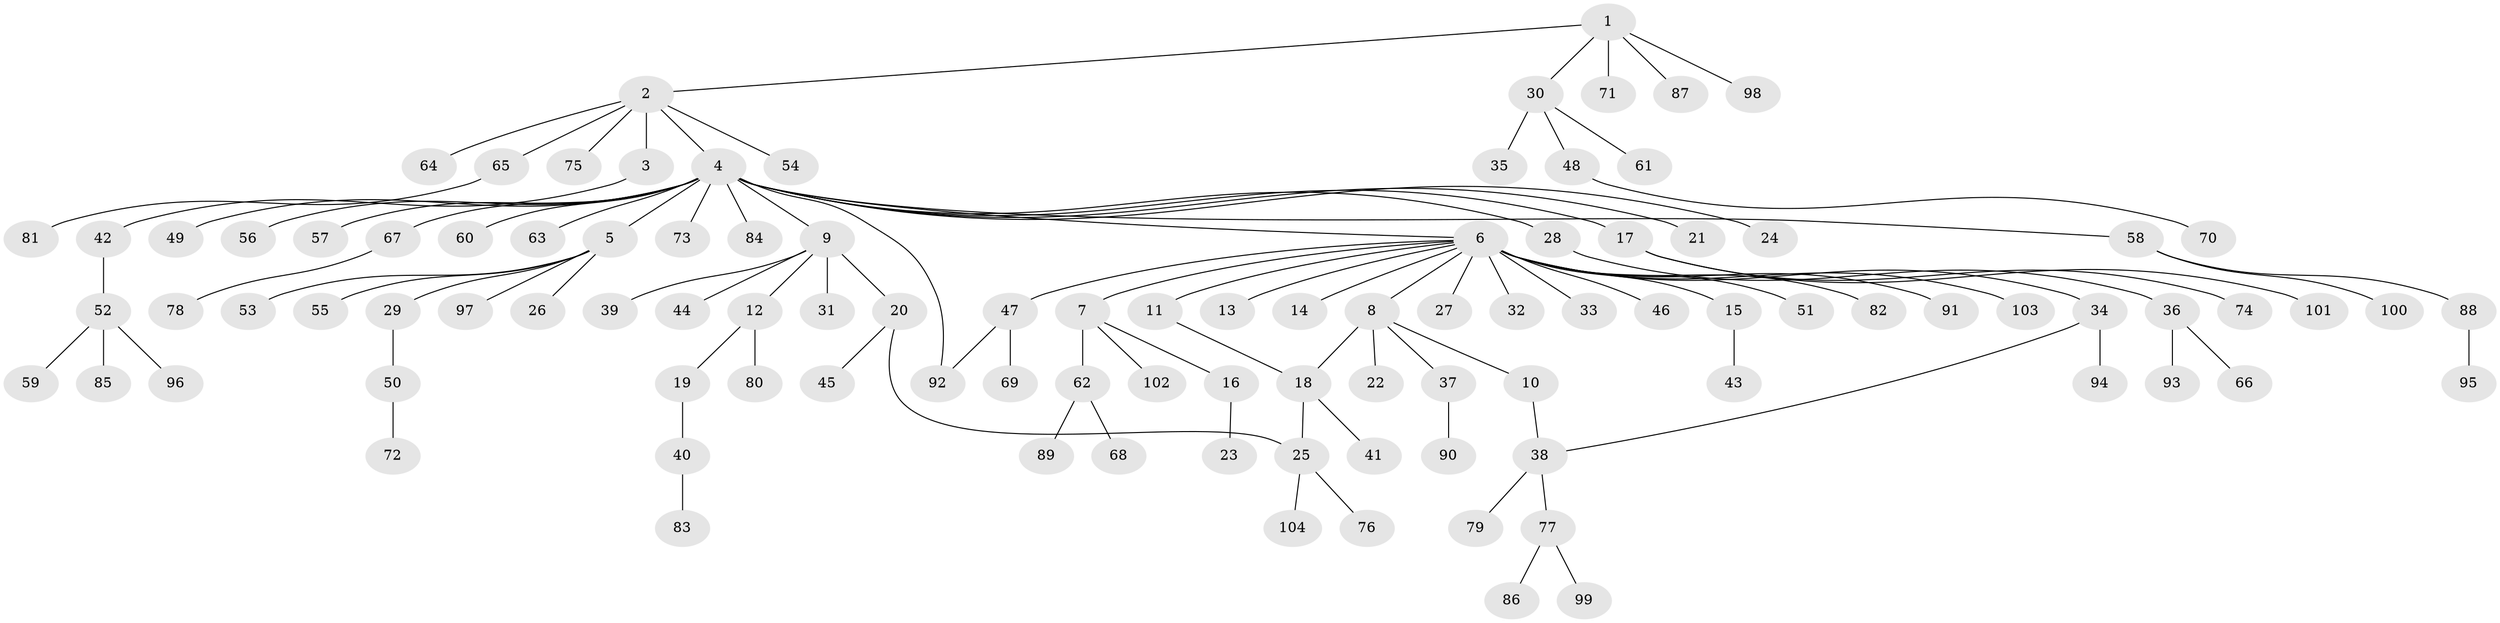 // Generated by graph-tools (version 1.1) at 2025/35/03/09/25 02:35:20]
// undirected, 104 vertices, 107 edges
graph export_dot {
graph [start="1"]
  node [color=gray90,style=filled];
  1;
  2;
  3;
  4;
  5;
  6;
  7;
  8;
  9;
  10;
  11;
  12;
  13;
  14;
  15;
  16;
  17;
  18;
  19;
  20;
  21;
  22;
  23;
  24;
  25;
  26;
  27;
  28;
  29;
  30;
  31;
  32;
  33;
  34;
  35;
  36;
  37;
  38;
  39;
  40;
  41;
  42;
  43;
  44;
  45;
  46;
  47;
  48;
  49;
  50;
  51;
  52;
  53;
  54;
  55;
  56;
  57;
  58;
  59;
  60;
  61;
  62;
  63;
  64;
  65;
  66;
  67;
  68;
  69;
  70;
  71;
  72;
  73;
  74;
  75;
  76;
  77;
  78;
  79;
  80;
  81;
  82;
  83;
  84;
  85;
  86;
  87;
  88;
  89;
  90;
  91;
  92;
  93;
  94;
  95;
  96;
  97;
  98;
  99;
  100;
  101;
  102;
  103;
  104;
  1 -- 2;
  1 -- 30;
  1 -- 71;
  1 -- 87;
  1 -- 98;
  2 -- 3;
  2 -- 4;
  2 -- 54;
  2 -- 64;
  2 -- 65;
  2 -- 75;
  3 -- 42;
  4 -- 5;
  4 -- 6;
  4 -- 9;
  4 -- 17;
  4 -- 21;
  4 -- 24;
  4 -- 28;
  4 -- 49;
  4 -- 56;
  4 -- 57;
  4 -- 58;
  4 -- 60;
  4 -- 63;
  4 -- 67;
  4 -- 73;
  4 -- 84;
  4 -- 92;
  5 -- 26;
  5 -- 29;
  5 -- 53;
  5 -- 55;
  5 -- 97;
  6 -- 7;
  6 -- 8;
  6 -- 11;
  6 -- 13;
  6 -- 14;
  6 -- 15;
  6 -- 27;
  6 -- 32;
  6 -- 33;
  6 -- 34;
  6 -- 46;
  6 -- 47;
  6 -- 51;
  6 -- 82;
  6 -- 91;
  6 -- 103;
  7 -- 16;
  7 -- 62;
  7 -- 102;
  8 -- 10;
  8 -- 18;
  8 -- 22;
  8 -- 37;
  9 -- 12;
  9 -- 20;
  9 -- 31;
  9 -- 39;
  9 -- 44;
  10 -- 38;
  11 -- 18;
  12 -- 19;
  12 -- 80;
  15 -- 43;
  16 -- 23;
  17 -- 74;
  17 -- 101;
  18 -- 25;
  18 -- 41;
  19 -- 40;
  20 -- 25;
  20 -- 45;
  25 -- 76;
  25 -- 104;
  28 -- 36;
  29 -- 50;
  30 -- 35;
  30 -- 48;
  30 -- 61;
  34 -- 38;
  34 -- 94;
  36 -- 66;
  36 -- 93;
  37 -- 90;
  38 -- 77;
  38 -- 79;
  40 -- 83;
  42 -- 52;
  47 -- 69;
  47 -- 92;
  48 -- 70;
  50 -- 72;
  52 -- 59;
  52 -- 85;
  52 -- 96;
  58 -- 88;
  58 -- 100;
  62 -- 68;
  62 -- 89;
  65 -- 81;
  67 -- 78;
  77 -- 86;
  77 -- 99;
  88 -- 95;
}

